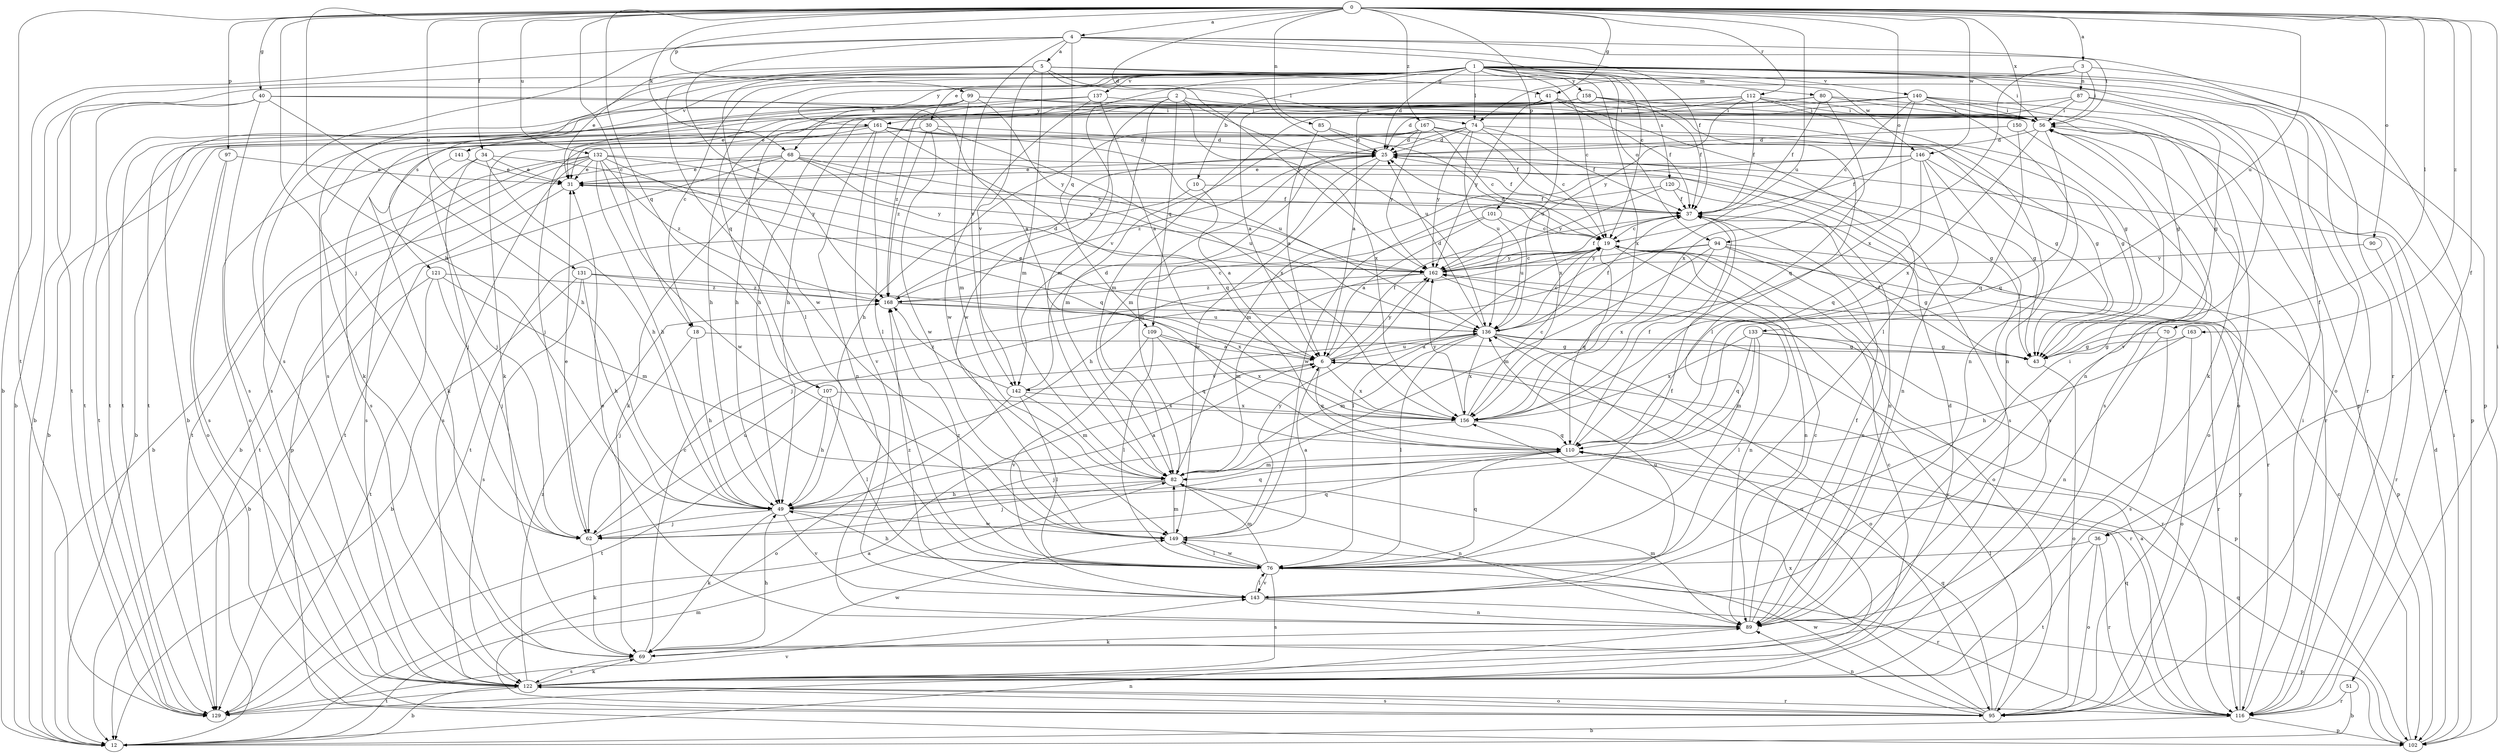 strict digraph  {
0;
1;
2;
3;
4;
5;
6;
10;
12;
18;
19;
25;
30;
31;
34;
36;
37;
40;
41;
43;
49;
51;
56;
62;
68;
69;
70;
74;
76;
80;
82;
85;
87;
89;
90;
94;
95;
97;
99;
101;
102;
107;
109;
110;
112;
116;
120;
121;
122;
129;
131;
132;
133;
136;
137;
140;
141;
142;
143;
146;
149;
150;
156;
158;
161;
162;
163;
167;
168;
0 -> 3  [label=a];
0 -> 4  [label=a];
0 -> 18  [label=c];
0 -> 25  [label=d];
0 -> 34  [label=f];
0 -> 36  [label=f];
0 -> 40  [label=g];
0 -> 41  [label=g];
0 -> 49  [label=h];
0 -> 51  [label=i];
0 -> 62  [label=j];
0 -> 68  [label=k];
0 -> 70  [label=l];
0 -> 85  [label=n];
0 -> 90  [label=o];
0 -> 94  [label=o];
0 -> 97  [label=p];
0 -> 99  [label=p];
0 -> 101  [label=p];
0 -> 107  [label=q];
0 -> 112  [label=r];
0 -> 129  [label=t];
0 -> 131  [label=u];
0 -> 132  [label=u];
0 -> 133  [label=u];
0 -> 136  [label=u];
0 -> 146  [label=w];
0 -> 150  [label=x];
0 -> 163  [label=z];
0 -> 167  [label=z];
1 -> 10  [label=b];
1 -> 12  [label=b];
1 -> 18  [label=c];
1 -> 19  [label=c];
1 -> 25  [label=d];
1 -> 30  [label=e];
1 -> 36  [label=f];
1 -> 56  [label=i];
1 -> 74  [label=l];
1 -> 80  [label=m];
1 -> 82  [label=m];
1 -> 94  [label=o];
1 -> 95  [label=o];
1 -> 102  [label=p];
1 -> 107  [label=q];
1 -> 116  [label=r];
1 -> 120  [label=s];
1 -> 121  [label=s];
1 -> 122  [label=s];
1 -> 129  [label=t];
1 -> 137  [label=v];
1 -> 140  [label=v];
1 -> 141  [label=v];
1 -> 146  [label=w];
1 -> 156  [label=x];
1 -> 158  [label=y];
1 -> 161  [label=y];
2 -> 56  [label=i];
2 -> 109  [label=q];
2 -> 136  [label=u];
2 -> 142  [label=v];
2 -> 149  [label=w];
2 -> 156  [label=x];
2 -> 161  [label=y];
3 -> 56  [label=i];
3 -> 68  [label=k];
3 -> 74  [label=l];
3 -> 87  [label=n];
3 -> 116  [label=r];
3 -> 156  [label=x];
4 -> 5  [label=a];
4 -> 12  [label=b];
4 -> 19  [label=c];
4 -> 37  [label=f];
4 -> 56  [label=i];
4 -> 109  [label=q];
4 -> 116  [label=r];
4 -> 122  [label=s];
4 -> 142  [label=v];
4 -> 168  [label=z];
5 -> 31  [label=e];
5 -> 41  [label=g];
5 -> 74  [label=l];
5 -> 76  [label=l];
5 -> 82  [label=m];
5 -> 102  [label=p];
5 -> 142  [label=v];
5 -> 149  [label=w];
5 -> 162  [label=y];
6 -> 37  [label=f];
6 -> 110  [label=q];
6 -> 116  [label=r];
6 -> 136  [label=u];
6 -> 142  [label=v];
6 -> 156  [label=x];
6 -> 162  [label=y];
10 -> 6  [label=a];
10 -> 37  [label=f];
10 -> 129  [label=t];
12 -> 6  [label=a];
12 -> 82  [label=m];
12 -> 89  [label=n];
18 -> 43  [label=g];
18 -> 49  [label=h];
18 -> 62  [label=j];
19 -> 25  [label=d];
19 -> 76  [label=l];
19 -> 89  [label=n];
19 -> 95  [label=o];
19 -> 110  [label=q];
19 -> 162  [label=y];
25 -> 31  [label=e];
25 -> 43  [label=g];
25 -> 82  [label=m];
25 -> 122  [label=s];
25 -> 149  [label=w];
25 -> 168  [label=z];
30 -> 12  [label=b];
30 -> 25  [label=d];
30 -> 95  [label=o];
30 -> 149  [label=w];
30 -> 156  [label=x];
30 -> 168  [label=z];
31 -> 37  [label=f];
31 -> 129  [label=t];
34 -> 31  [label=e];
34 -> 49  [label=h];
34 -> 62  [label=j];
34 -> 122  [label=s];
34 -> 162  [label=y];
36 -> 76  [label=l];
36 -> 95  [label=o];
36 -> 116  [label=r];
36 -> 129  [label=t];
37 -> 19  [label=c];
37 -> 116  [label=r];
40 -> 6  [label=a];
40 -> 12  [label=b];
40 -> 49  [label=h];
40 -> 56  [label=i];
40 -> 122  [label=s];
40 -> 129  [label=t];
41 -> 31  [label=e];
41 -> 37  [label=f];
41 -> 56  [label=i];
41 -> 76  [label=l];
41 -> 129  [label=t];
41 -> 136  [label=u];
41 -> 162  [label=y];
43 -> 37  [label=f];
43 -> 95  [label=o];
49 -> 6  [label=a];
49 -> 62  [label=j];
49 -> 69  [label=k];
49 -> 110  [label=q];
49 -> 143  [label=v];
49 -> 149  [label=w];
51 -> 12  [label=b];
51 -> 116  [label=r];
56 -> 25  [label=d];
56 -> 110  [label=q];
56 -> 116  [label=r];
56 -> 122  [label=s];
56 -> 156  [label=x];
62 -> 31  [label=e];
62 -> 69  [label=k];
62 -> 110  [label=q];
62 -> 136  [label=u];
68 -> 12  [label=b];
68 -> 19  [label=c];
68 -> 31  [label=e];
68 -> 43  [label=g];
68 -> 69  [label=k];
68 -> 129  [label=t];
68 -> 136  [label=u];
68 -> 162  [label=y];
69 -> 19  [label=c];
69 -> 25  [label=d];
69 -> 49  [label=h];
69 -> 122  [label=s];
69 -> 149  [label=w];
70 -> 43  [label=g];
70 -> 89  [label=n];
70 -> 122  [label=s];
74 -> 12  [label=b];
74 -> 19  [label=c];
74 -> 25  [label=d];
74 -> 37  [label=f];
74 -> 43  [label=g];
74 -> 62  [label=j];
74 -> 82  [label=m];
74 -> 136  [label=u];
74 -> 162  [label=y];
76 -> 37  [label=f];
76 -> 49  [label=h];
76 -> 82  [label=m];
76 -> 110  [label=q];
76 -> 116  [label=r];
76 -> 122  [label=s];
76 -> 143  [label=v];
76 -> 149  [label=w];
76 -> 168  [label=z];
80 -> 37  [label=f];
80 -> 49  [label=h];
80 -> 56  [label=i];
80 -> 82  [label=m];
80 -> 95  [label=o];
80 -> 110  [label=q];
82 -> 49  [label=h];
82 -> 62  [label=j];
82 -> 89  [label=n];
85 -> 6  [label=a];
85 -> 25  [label=d];
85 -> 156  [label=x];
87 -> 31  [label=e];
87 -> 43  [label=g];
87 -> 56  [label=i];
87 -> 129  [label=t];
87 -> 143  [label=v];
89 -> 19  [label=c];
89 -> 31  [label=e];
89 -> 37  [label=f];
89 -> 69  [label=k];
89 -> 82  [label=m];
90 -> 116  [label=r];
90 -> 162  [label=y];
94 -> 43  [label=g];
94 -> 62  [label=j];
94 -> 82  [label=m];
94 -> 89  [label=n];
94 -> 102  [label=p];
94 -> 156  [label=x];
94 -> 162  [label=y];
95 -> 89  [label=n];
95 -> 110  [label=q];
95 -> 122  [label=s];
95 -> 149  [label=w];
95 -> 156  [label=x];
95 -> 162  [label=y];
97 -> 31  [label=e];
97 -> 95  [label=o];
97 -> 122  [label=s];
99 -> 43  [label=g];
99 -> 56  [label=i];
99 -> 69  [label=k];
99 -> 76  [label=l];
99 -> 82  [label=m];
99 -> 122  [label=s];
99 -> 162  [label=y];
101 -> 6  [label=a];
101 -> 19  [label=c];
101 -> 49  [label=h];
101 -> 136  [label=u];
102 -> 19  [label=c];
102 -> 25  [label=d];
102 -> 56  [label=i];
102 -> 110  [label=q];
107 -> 49  [label=h];
107 -> 76  [label=l];
107 -> 129  [label=t];
107 -> 156  [label=x];
109 -> 6  [label=a];
109 -> 76  [label=l];
109 -> 110  [label=q];
109 -> 143  [label=v];
109 -> 156  [label=x];
110 -> 37  [label=f];
110 -> 82  [label=m];
112 -> 6  [label=a];
112 -> 25  [label=d];
112 -> 37  [label=f];
112 -> 49  [label=h];
112 -> 56  [label=i];
112 -> 69  [label=k];
112 -> 89  [label=n];
112 -> 162  [label=y];
116 -> 6  [label=a];
116 -> 12  [label=b];
116 -> 56  [label=i];
116 -> 102  [label=p];
116 -> 110  [label=q];
116 -> 162  [label=y];
120 -> 37  [label=f];
120 -> 89  [label=n];
120 -> 149  [label=w];
120 -> 162  [label=y];
121 -> 12  [label=b];
121 -> 62  [label=j];
121 -> 82  [label=m];
121 -> 129  [label=t];
121 -> 168  [label=z];
122 -> 12  [label=b];
122 -> 19  [label=c];
122 -> 69  [label=k];
122 -> 95  [label=o];
122 -> 116  [label=r];
122 -> 129  [label=t];
122 -> 136  [label=u];
122 -> 168  [label=z];
129 -> 143  [label=v];
131 -> 12  [label=b];
131 -> 49  [label=h];
131 -> 122  [label=s];
131 -> 156  [label=x];
131 -> 168  [label=z];
132 -> 12  [label=b];
132 -> 31  [label=e];
132 -> 37  [label=f];
132 -> 49  [label=h];
132 -> 102  [label=p];
132 -> 110  [label=q];
132 -> 122  [label=s];
132 -> 129  [label=t];
132 -> 149  [label=w];
132 -> 162  [label=y];
132 -> 168  [label=z];
133 -> 43  [label=g];
133 -> 76  [label=l];
133 -> 82  [label=m];
133 -> 102  [label=p];
133 -> 110  [label=q];
133 -> 156  [label=x];
136 -> 6  [label=a];
136 -> 19  [label=c];
136 -> 25  [label=d];
136 -> 31  [label=e];
136 -> 37  [label=f];
136 -> 43  [label=g];
136 -> 76  [label=l];
136 -> 82  [label=m];
136 -> 95  [label=o];
136 -> 116  [label=r];
136 -> 156  [label=x];
137 -> 6  [label=a];
137 -> 56  [label=i];
137 -> 69  [label=k];
137 -> 149  [label=w];
137 -> 168  [label=z];
140 -> 19  [label=c];
140 -> 43  [label=g];
140 -> 49  [label=h];
140 -> 56  [label=i];
140 -> 89  [label=n];
140 -> 102  [label=p];
140 -> 129  [label=t];
140 -> 156  [label=x];
141 -> 31  [label=e];
141 -> 62  [label=j];
142 -> 25  [label=d];
142 -> 76  [label=l];
142 -> 82  [label=m];
142 -> 95  [label=o];
142 -> 156  [label=x];
142 -> 168  [label=z];
143 -> 56  [label=i];
143 -> 76  [label=l];
143 -> 89  [label=n];
143 -> 102  [label=p];
143 -> 136  [label=u];
143 -> 168  [label=z];
146 -> 31  [label=e];
146 -> 37  [label=f];
146 -> 82  [label=m];
146 -> 89  [label=n];
146 -> 95  [label=o];
146 -> 110  [label=q];
146 -> 122  [label=s];
149 -> 6  [label=a];
149 -> 76  [label=l];
149 -> 82  [label=m];
149 -> 162  [label=y];
150 -> 25  [label=d];
150 -> 89  [label=n];
150 -> 110  [label=q];
156 -> 19  [label=c];
156 -> 62  [label=j];
156 -> 110  [label=q];
156 -> 162  [label=y];
158 -> 6  [label=a];
158 -> 12  [label=b];
158 -> 37  [label=f];
158 -> 49  [label=h];
158 -> 56  [label=i];
158 -> 76  [label=l];
161 -> 25  [label=d];
161 -> 43  [label=g];
161 -> 69  [label=k];
161 -> 89  [label=n];
161 -> 110  [label=q];
161 -> 122  [label=s];
161 -> 129  [label=t];
161 -> 136  [label=u];
161 -> 143  [label=v];
162 -> 19  [label=c];
162 -> 37  [label=f];
162 -> 82  [label=m];
162 -> 89  [label=n];
162 -> 168  [label=z];
163 -> 43  [label=g];
163 -> 49  [label=h];
163 -> 95  [label=o];
167 -> 19  [label=c];
167 -> 25  [label=d];
167 -> 37  [label=f];
167 -> 43  [label=g];
167 -> 49  [label=h];
167 -> 82  [label=m];
167 -> 162  [label=y];
168 -> 19  [label=c];
168 -> 25  [label=d];
168 -> 116  [label=r];
168 -> 136  [label=u];
}
